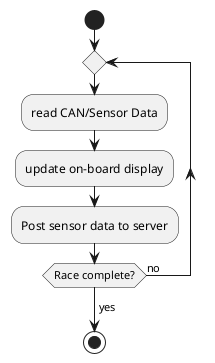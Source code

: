 @startuml 
start

repeat

    :read CAN/Sensor Data;

    :update on-board display;

    :Post sensor data to server;

repeat while (Race complete?) is (no)
->yes;
    

stop
@enduml